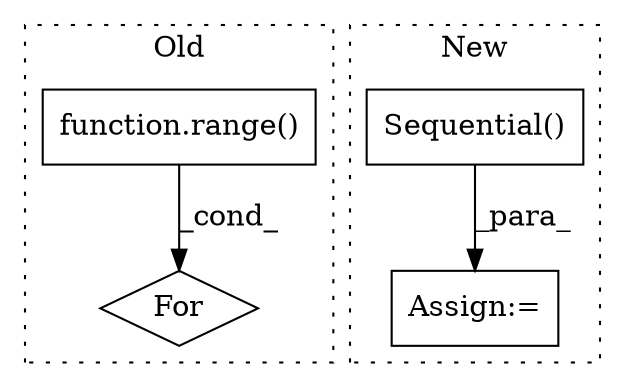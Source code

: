 digraph G {
subgraph cluster0 {
1 [label="function.range()" a="75" s="4957,4976" l="6,1" shape="box"];
3 [label="For" a="107" s="4948,4977" l="4,14" shape="diamond"];
label = "Old";
style="dotted";
}
subgraph cluster1 {
2 [label="Sequential()" a="75" s="8493,8508" l="14,12" shape="box"];
4 [label="Assign:=" a="68" s="8490" l="3" shape="box"];
label = "New";
style="dotted";
}
1 -> 3 [label="_cond_"];
2 -> 4 [label="_para_"];
}